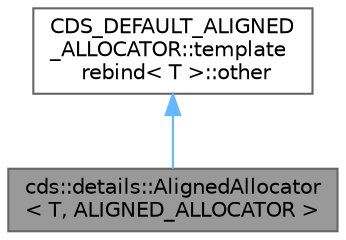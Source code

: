 digraph "cds::details::AlignedAllocator&lt; T, ALIGNED_ALLOCATOR &gt;"
{
 // LATEX_PDF_SIZE
  bgcolor="transparent";
  edge [fontname=Helvetica,fontsize=10,labelfontname=Helvetica,labelfontsize=10];
  node [fontname=Helvetica,fontsize=10,shape=box,height=0.2,width=0.4];
  Node1 [id="Node000001",label="cds::details::AlignedAllocator\l\< T, ALIGNED_ALLOCATOR \>",height=0.2,width=0.4,color="gray40", fillcolor="grey60", style="filled", fontcolor="black",tooltip="Allocator for aligned data"];
  Node2 -> Node1 [id="edge1_Node000001_Node000002",dir="back",color="steelblue1",style="solid",tooltip=" "];
  Node2 [id="Node000002",label="CDS_DEFAULT_ALIGNED\l_ALLOCATOR::template\l rebind\< T \>::other",height=0.2,width=0.4,color="gray40", fillcolor="white", style="filled",tooltip=" "];
}
